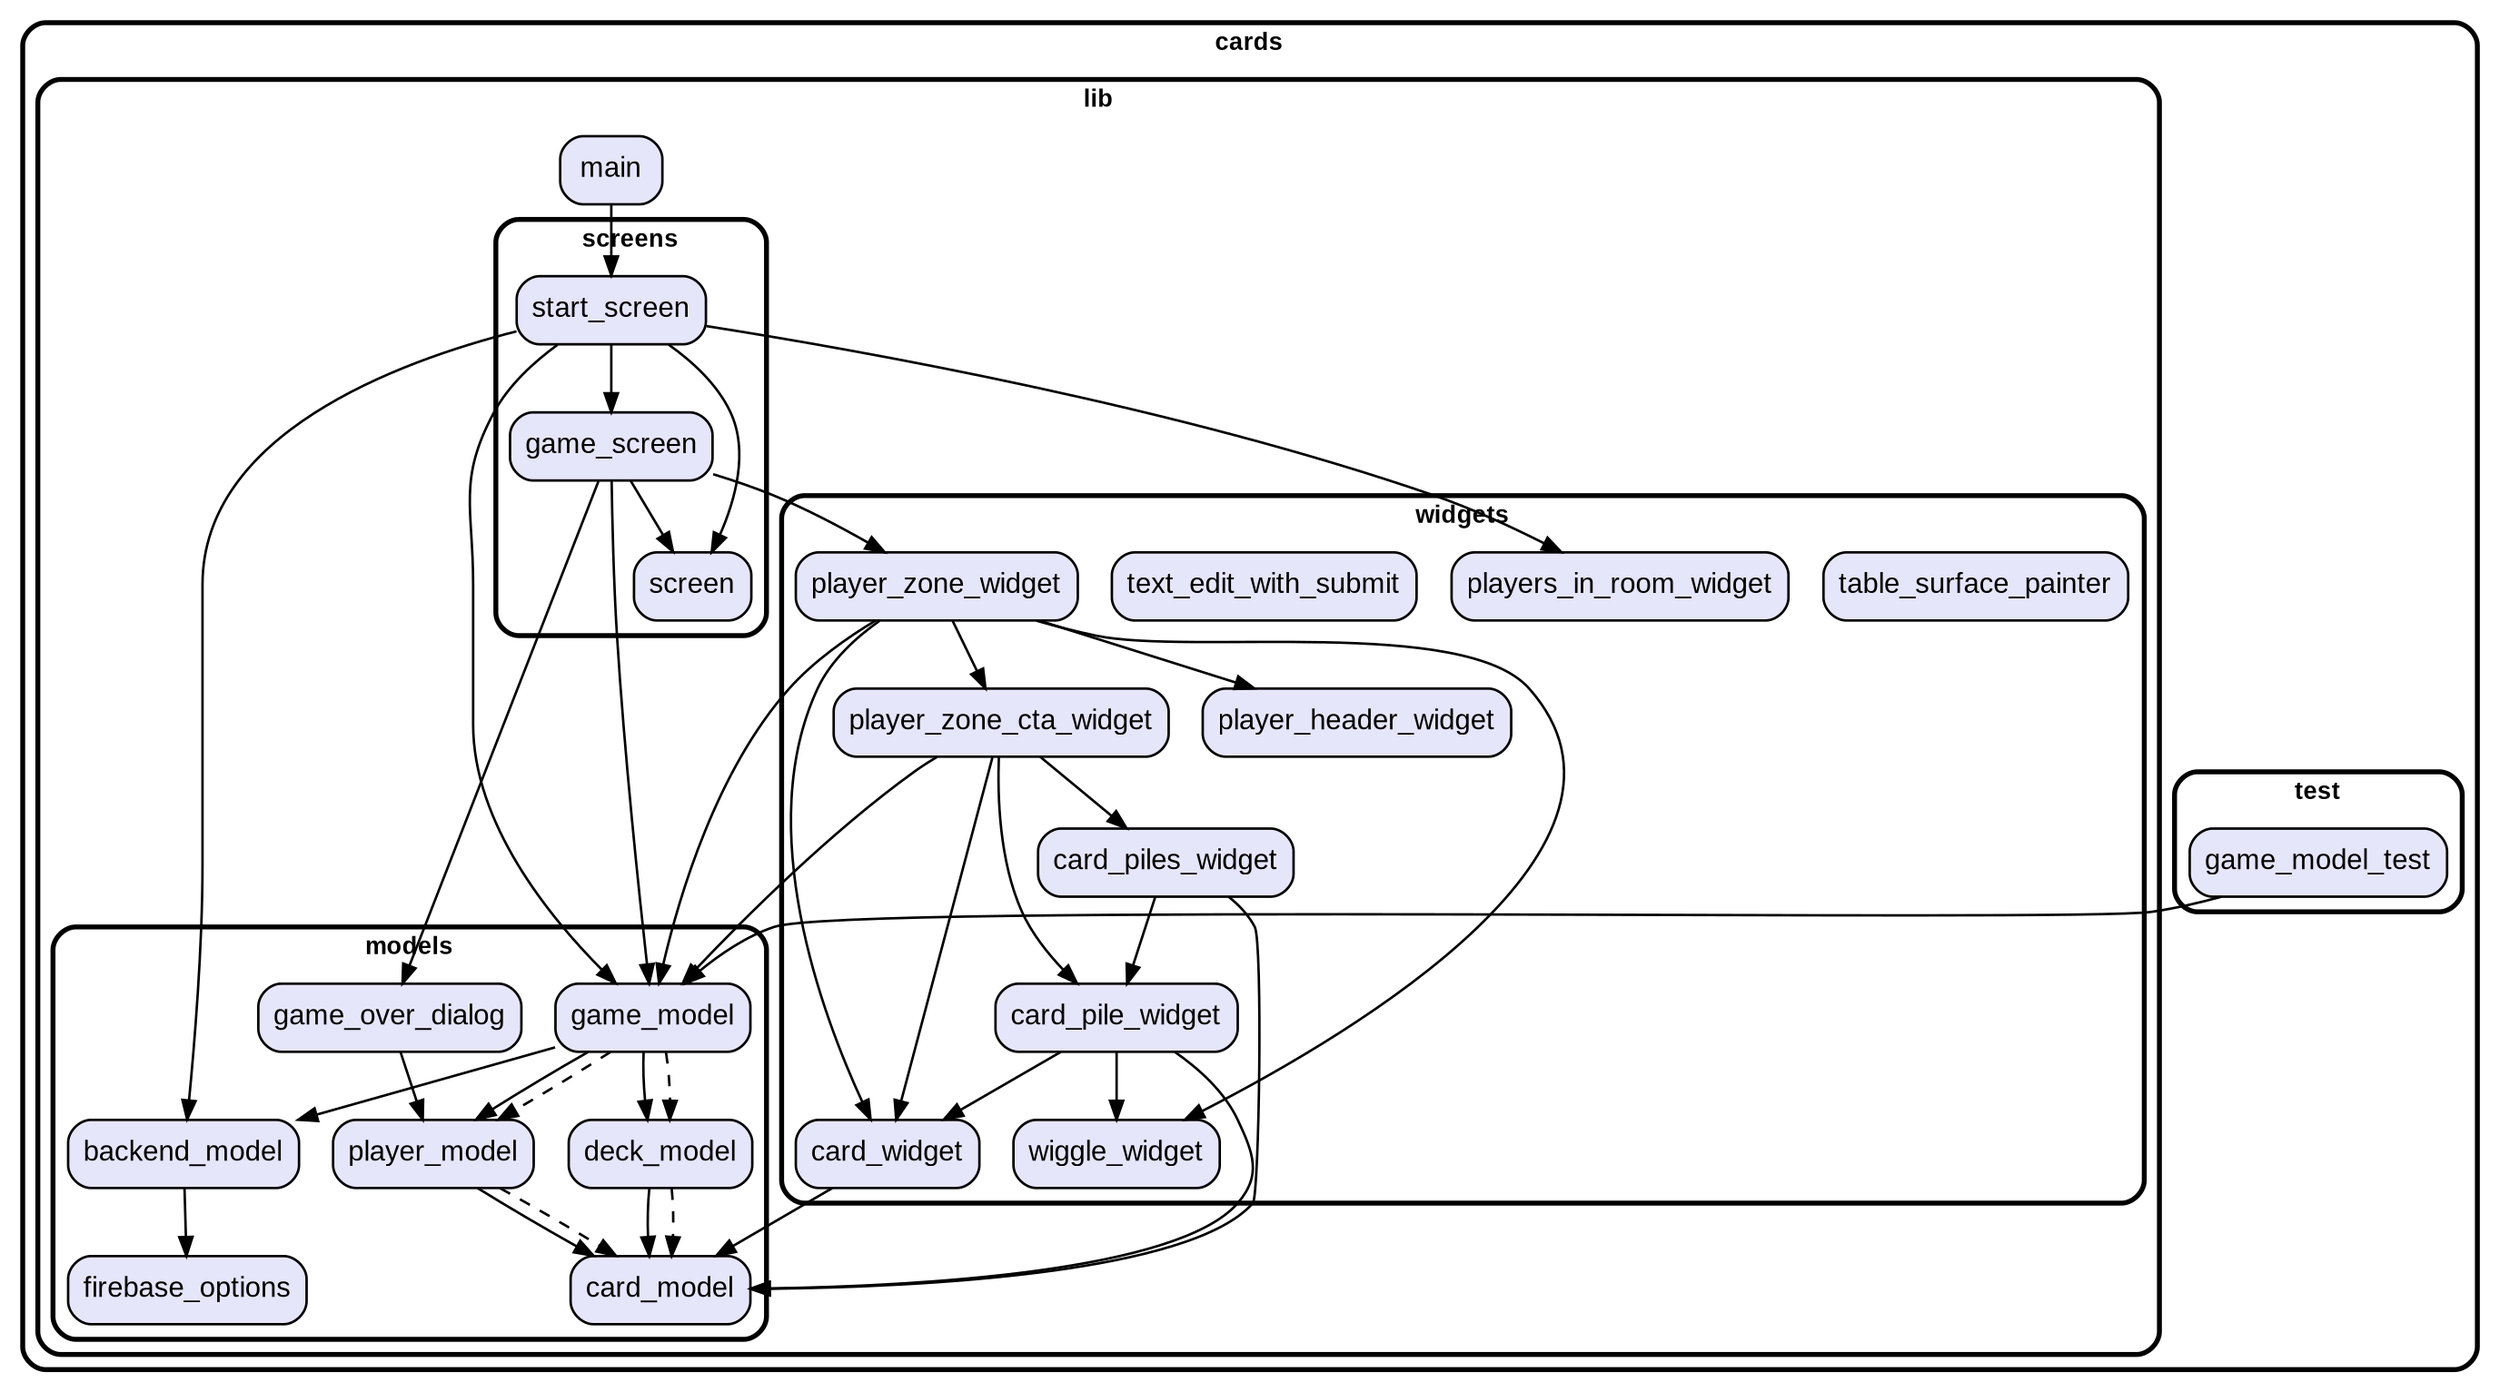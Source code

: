 digraph "" {
  graph [style=rounded fontname="Arial Black" fontsize=13 penwidth=2.6];
  node [shape=rect style="filled,rounded" fontname=Arial fontsize=15 fillcolor=Lavender penwidth=1.3];
  edge [penwidth=1.3];
  "/test/game_model_test.dart" [label="game_model_test"];
  "/lib/models/game_model.dart" [label="game_model"];
  "/lib/models/game_over_dialog.dart" [label="game_over_dialog"];
  "/lib/models/firebase_options.dart" [label="firebase_options"];
  "/lib/models/player_model.dart" [label="player_model"];
  "/lib/models/card_model.dart" [label="card_model"];
  "/lib/models/backend_model.dart" [label="backend_model"];
  "/lib/models/deck_model.dart" [label="deck_model"];
  "/lib/screens/game_screen.dart" [label="game_screen"];
  "/lib/screens/start_screen.dart" [label="start_screen"];
  "/lib/screens/screen.dart" [label="screen"];
  "/lib/main.dart" [label="main"];
  "/lib/widgets/player_zone_cta_widget.dart" [label="player_zone_cta_widget"];
  "/lib/widgets/card_pile_widget.dart" [label="card_pile_widget"];
  "/lib/widgets/table_surface_painter.dart" [label="table_surface_painter"];
  "/lib/widgets/card_widget.dart" [label="card_widget"];
  "/lib/widgets/player_header_widget.dart" [label="player_header_widget"];
  "/lib/widgets/wiggle_widget.dart" [label="wiggle_widget"];
  "/lib/widgets/players_in_room_widget.dart" [label="players_in_room_widget"];
  "/lib/widgets/text_edit_with_submit.dart" [label="text_edit_with_submit"];
  "/lib/widgets/player_zone_widget.dart" [label="player_zone_widget"];
  "/lib/widgets/card_piles_widget.dart" [label="card_piles_widget"];
  subgraph "cluster~" {
    label="cards";
    subgraph "cluster~/test" {
      label="test";
      "/test/game_model_test.dart";
    }
    subgraph "cluster~/lib" {
      label="lib";
      "/lib/main.dart";
      subgraph "cluster~/lib/models" {
        label="models";
        "/lib/models/game_model.dart";
        "/lib/models/game_over_dialog.dart";
        "/lib/models/firebase_options.dart";
        "/lib/models/player_model.dart";
        "/lib/models/card_model.dart";
        "/lib/models/backend_model.dart";
        "/lib/models/deck_model.dart";
      }
      subgraph "cluster~/lib/screens" {
        label="screens";
        "/lib/screens/game_screen.dart";
        "/lib/screens/start_screen.dart";
        "/lib/screens/screen.dart";
      }
      subgraph "cluster~/lib/widgets" {
        label="widgets";
        "/lib/widgets/player_zone_cta_widget.dart";
        "/lib/widgets/card_pile_widget.dart";
        "/lib/widgets/table_surface_painter.dart";
        "/lib/widgets/card_widget.dart";
        "/lib/widgets/player_header_widget.dart";
        "/lib/widgets/wiggle_widget.dart";
        "/lib/widgets/players_in_room_widget.dart";
        "/lib/widgets/text_edit_with_submit.dart";
        "/lib/widgets/player_zone_widget.dart";
        "/lib/widgets/card_piles_widget.dart";
      }
    }
  }
  "/test/game_model_test.dart" -> "/lib/models/game_model.dart";
  "/lib/models/game_model.dart" -> "/lib/models/backend_model.dart";
  "/lib/models/game_model.dart" -> "/lib/models/deck_model.dart";
  "/lib/models/game_model.dart" -> "/lib/models/player_model.dart";
  "/lib/models/game_model.dart" -> "/lib/models/deck_model.dart" [style=dashed];
  "/lib/models/game_model.dart" -> "/lib/models/player_model.dart" [style=dashed];
  "/lib/models/game_over_dialog.dart" -> "/lib/models/player_model.dart";
  "/lib/models/player_model.dart" -> "/lib/models/card_model.dart";
  "/lib/models/player_model.dart" -> "/lib/models/card_model.dart" [style=dashed];
  "/lib/models/backend_model.dart" -> "/lib/models/firebase_options.dart";
  "/lib/models/deck_model.dart" -> "/lib/models/card_model.dart";
  "/lib/models/deck_model.dart" -> "/lib/models/card_model.dart" [style=dashed];
  "/lib/screens/game_screen.dart" -> "/lib/models/game_model.dart";
  "/lib/screens/game_screen.dart" -> "/lib/models/game_over_dialog.dart";
  "/lib/screens/game_screen.dart" -> "/lib/screens/screen.dart";
  "/lib/screens/game_screen.dart" -> "/lib/widgets/player_zone_widget.dart";
  "/lib/screens/start_screen.dart" -> "/lib/models/backend_model.dart";
  "/lib/screens/start_screen.dart" -> "/lib/models/game_model.dart";
  "/lib/screens/start_screen.dart" -> "/lib/screens/game_screen.dart";
  "/lib/screens/start_screen.dart" -> "/lib/screens/screen.dart";
  "/lib/screens/start_screen.dart" -> "/lib/widgets/players_in_room_widget.dart";
  "/lib/main.dart" -> "/lib/screens/start_screen.dart";
  "/lib/widgets/player_zone_cta_widget.dart" -> "/lib/models/game_model.dart";
  "/lib/widgets/player_zone_cta_widget.dart" -> "/lib/widgets/card_pile_widget.dart";
  "/lib/widgets/player_zone_cta_widget.dart" -> "/lib/widgets/card_piles_widget.dart";
  "/lib/widgets/player_zone_cta_widget.dart" -> "/lib/widgets/card_widget.dart";
  "/lib/widgets/card_pile_widget.dart" -> "/lib/models/card_model.dart";
  "/lib/widgets/card_pile_widget.dart" -> "/lib/widgets/card_widget.dart";
  "/lib/widgets/card_pile_widget.dart" -> "/lib/widgets/wiggle_widget.dart";
  "/lib/widgets/card_widget.dart" -> "/lib/models/card_model.dart";
  "/lib/widgets/player_zone_widget.dart" -> "/lib/models/game_model.dart";
  "/lib/widgets/player_zone_widget.dart" -> "/lib/widgets/card_widget.dart";
  "/lib/widgets/player_zone_widget.dart" -> "/lib/widgets/player_header_widget.dart";
  "/lib/widgets/player_zone_widget.dart" -> "/lib/widgets/player_zone_cta_widget.dart";
  "/lib/widgets/player_zone_widget.dart" -> "/lib/widgets/wiggle_widget.dart";
  "/lib/widgets/card_piles_widget.dart" -> "/lib/models/card_model.dart";
  "/lib/widgets/card_piles_widget.dart" -> "/lib/widgets/card_pile_widget.dart";
}
